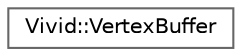 digraph "Graphical Class Hierarchy"
{
 // LATEX_PDF_SIZE
  bgcolor="transparent";
  edge [fontname=Helvetica,fontsize=10,labelfontname=Helvetica,labelfontsize=10];
  node [fontname=Helvetica,fontsize=10,shape=box,height=0.2,width=0.4];
  rankdir="LR";
  Node0 [label="Vivid::VertexBuffer",height=0.2,width=0.4,color="grey40", fillcolor="white", style="filled",URL="$class_vivid_1_1_vertex_buffer.html",tooltip=" "];
}
